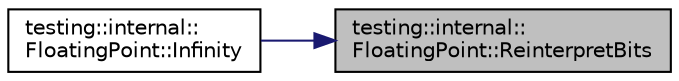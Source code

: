 digraph "testing::internal::FloatingPoint::ReinterpretBits"
{
 // LATEX_PDF_SIZE
  bgcolor="transparent";
  edge [fontname="Helvetica",fontsize="10",labelfontname="Helvetica",labelfontsize="10"];
  node [fontname="Helvetica",fontsize="10",shape=record];
  rankdir="RL";
  Node1 [label="testing::internal::\lFloatingPoint::ReinterpretBits",height=0.2,width=0.4,color="black", fillcolor="grey75", style="filled", fontcolor="black",tooltip=" "];
  Node1 -> Node2 [dir="back",color="midnightblue",fontsize="10",style="solid",fontname="Helvetica"];
  Node2 [label="testing::internal::\lFloatingPoint::Infinity",height=0.2,width=0.4,color="black",URL="$classtesting_1_1internal_1_1FloatingPoint.html#a460027cc19cf01ae8e09cc3796b2b575",tooltip=" "];
}
